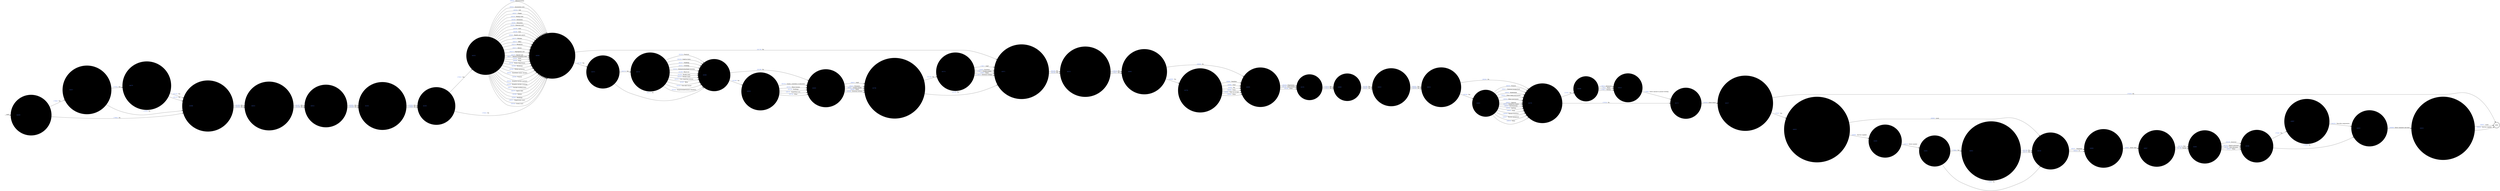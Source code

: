 digraph OLD_BARRICADE {
  rankdir=LR;
  node [shape = circle];
  START_NODE [label="", shape=none];
  START_NODE -> 44439 [label = "start"];
  END_NODE [label="END", shape="doublecircle"];
  44174 [label = < <FONT COLOR="royalblue">44174 </FONT> Who was detained in outside hospital? >, style="filled", color="#DDD"];
  44174 -> 45071 [label = < <FONT COLOR="royalblue">179077 </FONT> Staff >, style="filled", color="#DDD"];
  44174 -> 45071 [label = < <FONT COLOR="royalblue">179076 </FONT> Prisoners >, style="filled", color="#DDD"];
  44174 -> 45071 [label = < <FONT COLOR="royalblue">179073 </FONT> Civilian grades >, style="filled", color="#DDD"];
  44174 -> 45071 [label = < <FONT COLOR="royalblue">179075 </FONT> Police >, style="filled", color="#DDD"];
  44174 -> 45071 [label = < <FONT COLOR="royalblue">179074 </FONT> External civilians >, style="filled", color="#DDD"];
  44185 [label = < <FONT COLOR="royalblue">44185 </FONT> Has the prison service press office been informed? >, style="filled", color="#DDD"];
  44185 -> 44263 [label = < <FONT COLOR="royalblue">179100 </FONT> Yes >, style="filled", color="#DDD"];
  44185 -> 44263 [label = < <FONT COLOR="royalblue">179099 </FONT> No >, style="filled", color="#DDD"];
  44191 [label = < <FONT COLOR="royalblue">44191 </FONT> Was a door jack used? >, style="filled", color="#DDD"];
  44191 -> 44860 [label = < <FONT COLOR="royalblue">179116 </FONT> Yes >, style="filled", color="#DDD"];
  44191 -> 44860 [label = < <FONT COLOR="royalblue">179115 </FONT> No >, style="filled", color="#DDD"];
  44206 [label = < <FONT COLOR="royalblue">44206 </FONT> Was the system compromised? >, style="filled", color="#DDD"];
  44206 -> 44987 [label = < <FONT COLOR="royalblue">179185 </FONT> Yes >, style="filled", color="#DDD"];
  44206 -> 44632 [label = < <FONT COLOR="royalblue">179186 </FONT> No >, style="filled", color="#DDD"];
  44222 [label = < <FONT COLOR="royalblue">44222 </FONT> Are any staff on sick leave as a result of this incident? >, style="filled", color="#DDD"];
  44222 -> 44665 [label = < <FONT COLOR="royalblue">179218 </FONT> Yes >, style="filled", color="#DDD"];
  44222 -> 44665 [label = < <FONT COLOR="royalblue">179217 </FONT> No >, style="filled", color="#DDD"];
  44227 [label = < <FONT COLOR="royalblue">44227 </FONT> Was the telephone/it system shut down during the incident? >, style="filled", color="#DDD"];
  44227 -> 44629 [label = < <FONT COLOR="royalblue">179237 </FONT> Yes >, style="filled", color="#DDD"];
  44227 -> END_NODE [label = < <FONT COLOR="royalblue">179238 </FONT> No >, style="filled", color="#DDD"];
  44263 [label = < <FONT COLOR="royalblue">44263 </FONT> Is the location of the incident known? >, style="filled", color="#DDD"];
  44263 -> 44532 [label = < <FONT COLOR="royalblue">179352 </FONT> Yes >, style="filled", color="#DDD"];
  44263 -> 44938 [label = < <FONT COLOR="royalblue">179353 </FONT> No >, style="filled", color="#DDD"];
  44348 [label = < <FONT COLOR="royalblue">44348 </FONT> Describe the damage >, style="filled", color="#DDD"];
  44348 -> 44413 [label = < <FONT COLOR="royalblue">179670 </FONT> Extensive >, style="filled", color="#DDD"];
  44348 -> 44413 [label = < <FONT COLOR="royalblue">179671 </FONT> Minor >, style="filled", color="#DDD"];
  44348 -> 44413 [label = < <FONT COLOR="royalblue">179672 </FONT> Serious >, style="filled", color="#DDD"];
  44357 [label = < <FONT COLOR="royalblue">44357 </FONT> Is the incident the subject of a police investigation? >, style="filled", color="#DDD"];
  44357 -> 44879 [label = < <FONT COLOR="royalblue">179702 </FONT> Yes >, style="filled", color="#DDD"];
  44357 -> 45086 [label = < <FONT COLOR="royalblue">179703 </FONT> No >, style="filled", color="#DDD"];
  44378 [label = < <FONT COLOR="royalblue">44378 </FONT> Was damage caused to prison property? >, style="filled", color="#DDD"];
  44378 -> 44348 [label = < <FONT COLOR="royalblue">179782 </FONT> Yes >, style="filled", color="#DDD"];
  44378 -> 45171 [label = < <FONT COLOR="royalblue">179783 </FONT> No >, style="filled", color="#DDD"];
  44401 [label = < <FONT COLOR="royalblue">44401 </FONT> Was the keyword requested? >, style="filled", color="#DDD"];
  44401 -> 44932 [label = < <FONT COLOR="royalblue">179844 </FONT> Yes >, style="filled", color="#DDD"];
  44401 -> 44530 [label = < <FONT COLOR="royalblue">179845 </FONT> No >, style="filled", color="#DDD"];
  44413 [label = < <FONT COLOR="royalblue">44413 </FONT> Estimated cost of damage >, style="filled", color="#DDD"];
  44413 -> 45171 [label = < <FONT COLOR="royalblue">179884 </FONT> Enter amount in pound sterling >, style="filled", color="#DDD"];
  44439 [label = < <FONT COLOR="royalblue">44439 </FONT> Were the police informed of the incident? >, style="filled", color="#DDD"];
  44439 -> 44357 [label = < <FONT COLOR="royalblue">179942 </FONT> Yes >, style="filled", color="#DDD"];
  44439 -> 45086 [label = < <FONT COLOR="royalblue">179943 </FONT> No >, style="filled", color="#DDD"];
  44461 [label = < <FONT COLOR="royalblue">44461 </FONT> Describe weapons used >, style="filled", color="#DDD"];
  44461 -> 44378 [label = < <FONT COLOR="royalblue">180020 </FONT> Firearm >, style="filled", color="#DDD"];
  44461 -> 44378 [label = < <FONT COLOR="royalblue">180017 </FONT> Chemical incapacitant >, style="filled", color="#DDD"];
  44461 -> 44378 [label = < <FONT COLOR="royalblue">180022 </FONT> Knife/blade >, style="filled", color="#DDD"];
  44461 -> 44378 [label = < <FONT COLOR="royalblue">180025 </FONT> Other sharp instrument >, style="filled", color="#DDD"];
  44461 -> 44378 [label = < <FONT COLOR="royalblue">180016 </FONT> Blunt instrument >, style="filled", color="#DDD"];
  44461 -> 44378 [label = < <FONT COLOR="royalblue">180023 </FONT> Ligature >, style="filled", color="#DDD"];
  44461 -> 44378 [label = < <FONT COLOR="royalblue">180018 </FONT> Dangerous liquid >, style="filled", color="#DDD"];
  44461 -> 44378 [label = < <FONT COLOR="royalblue">180019 </FONT> Excreta/urine >, style="filled", color="#DDD"];
  44461 -> 44378 [label = < <FONT COLOR="royalblue">180026 </FONT> Spitting >, style="filled", color="#DDD"];
  44461 -> 44378 [label = < <FONT COLOR="royalblue">180021 </FONT> Food >, style="filled", color="#DDD"];
  44461 -> 44378 [label = < <FONT COLOR="royalblue">180028 </FONT> Thrown furniture >, style="filled", color="#DDD"];
  44461 -> 44378 [label = < <FONT COLOR="royalblue">180027 </FONT> Thrown equipment >, style="filled", color="#DDD"];
  44461 -> 44378 [label = < <FONT COLOR="royalblue">180024 </FONT> Other >, style="filled", color="#DDD"];
  44482 [label = < <FONT COLOR="royalblue">44482 </FONT> Quote the Vantive case number >, style="filled", color="#DDD"];
  44482 -> 44401 [label = < <FONT COLOR="royalblue">180153 </FONT> Enter number >, style="filled", color="#DDD"];
  44492 [label = < <FONT COLOR="royalblue">44492 </FONT> Who authorised the shut down? >, style="filled", color="#DDD"];
  44492 -> 44206 [label = < <FONT COLOR="royalblue">180186 </FONT> Governor >, style="filled", color="#DDD"];
  44492 -> 44206 [label = < <FONT COLOR="royalblue">180184 </FONT> Deputy governor >, style="filled", color="#DDD"];
  44492 -> 44206 [label = < <FONT COLOR="royalblue">180185 </FONT> Duty governor >, style="filled", color="#DDD"];
  44492 -> 44206 [label = < <FONT COLOR="royalblue">180187 </FONT> Other >, style="filled", color="#DDD"];
  44505 [label = < <FONT COLOR="royalblue">44505 </FONT> Describe how the incident was resolved >, style="filled", color="#DDD"];
  44505 -> 44191 [label = < <FONT COLOR="royalblue">180239 </FONT> Negotiation >, style="filled", color="#DDD"];
  44505 -> 44191 [label = < <FONT COLOR="royalblue">180238 </FONT> Intervention >, style="filled", color="#DDD"];
  44505 -> 44191 [label = < <FONT COLOR="royalblue">180240 </FONT> Other >, style="filled", color="#DDD"];
  44515 [label = < <FONT COLOR="royalblue">44515 </FONT> Were weapons used by the perpetrator? >, style="filled", color="#DDD"];
  44515 -> 44461 [label = < <FONT COLOR="royalblue">180264 </FONT> Yes >, style="filled", color="#DDD"];
  44515 -> 44378 [label = < <FONT COLOR="royalblue">180265 </FONT> No >, style="filled", color="#DDD"];
  44530 [label = < <FONT COLOR="royalblue">44530 </FONT> Indicate the nature of the shut down >, style="filled", color="#DDD"];
  44530 -> 44666 [label = < <FONT COLOR="royalblue">180351 </FONT> Telephony >, style="filled", color="#DDD"];
  44530 -> 44666 [label = < <FONT COLOR="royalblue">180350 </FONT> IT >, style="filled", color="#DDD"];
  44532 [label = < <FONT COLOR="royalblue">44532 </FONT> What was the location of the incident? >, style="filled", color="#DDD"];
  44532 -> 44938 [label = < <FONT COLOR="royalblue">180354 </FONT> Administration >, style="filled", color="#DDD"];
  44532 -> 44938 [label = < <FONT COLOR="royalblue">180355 </FONT> Association area >, style="filled", color="#DDD"];
  44532 -> 44938 [label = < <FONT COLOR="royalblue">180356 </FONT> Cell >, style="filled", color="#DDD"];
  44532 -> 44938 [label = < <FONT COLOR="royalblue">180357 </FONT> Chapel >, style="filled", color="#DDD"];
  44532 -> 44938 [label = < <FONT COLOR="royalblue">180359 </FONT> Dining room >, style="filled", color="#DDD"];
  44532 -> 44938 [label = < <FONT COLOR="royalblue">180360 </FONT> Dormitory >, style="filled", color="#DDD"];
  44532 -> 44938 [label = < <FONT COLOR="royalblue">180361 </FONT> Education >, style="filled", color="#DDD"];
  44532 -> 44938 [label = < <FONT COLOR="royalblue">180363 </FONT> Exercise yard >, style="filled", color="#DDD"];
  44532 -> 44938 [label = < <FONT COLOR="royalblue">180365 </FONT> Gate >, style="filled", color="#DDD"];
  44532 -> 44938 [label = < <FONT COLOR="royalblue">180366 </FONT> Gym >, style="filled", color="#DDD"];
  44532 -> 44938 [label = < <FONT COLOR="royalblue">180367 </FONT> Health care centre >, style="filled", color="#DDD"];
  44532 -> 44938 [label = < <FONT COLOR="royalblue">180370 </FONT> Kitchen >, style="filled", color="#DDD"];
  44532 -> 44938 [label = < <FONT COLOR="royalblue">180372 </FONT> Office >, style="filled", color="#DDD"];
  44532 -> 44938 [label = < <FONT COLOR="royalblue">180374 </FONT> Reception >, style="filled", color="#DDD"];
  44532 -> 44938 [label = < <FONT COLOR="royalblue">180375 </FONT> Recess >, style="filled", color="#DDD"];
  44532 -> 44938 [label = < <FONT COLOR="royalblue">180376 </FONT> Segregation unit >, style="filled", color="#DDD"];
  44532 -> 44938 [label = < <FONT COLOR="royalblue">180378 </FONT> Special unit >, style="filled", color="#DDD"];
  44532 -> 44938 [label = < <FONT COLOR="royalblue">180377 </FONT> Showers/changing room >, style="filled", color="#DDD"];
  44532 -> 44938 [label = < <FONT COLOR="royalblue">180381 </FONT> Visits >, style="filled", color="#DDD"];
  44532 -> 44938 [label = < <FONT COLOR="royalblue">180383 </FONT> Wing >, style="filled", color="#DDD"];
  44532 -> 44938 [label = < <FONT COLOR="royalblue">180385 </FONT> Works department >, style="filled", color="#DDD"];
  44532 -> 44938 [label = < <FONT COLOR="royalblue">180386 </FONT> Workshop >, style="filled", color="#DDD"];
  44532 -> 44938 [label = < <FONT COLOR="royalblue">180384 </FONT> Within perimeter >, style="filled", color="#DDD"];
  44532 -> 44938 [label = < <FONT COLOR="royalblue">180362 </FONT> Elsewhere (enter details) >, style="filled", color="#DDD"];
  44532 -> 44938 [label = < <FONT COLOR="royalblue">180364 </FONT> Funeral >, style="filled", color="#DDD"];
  44532 -> 44938 [label = < <FONT COLOR="royalblue">180368 </FONT> Hospital outside (patient) >, style="filled", color="#DDD"];
  44532 -> 44938 [label = < <FONT COLOR="royalblue">180369 </FONT> Hospital outside (visiting) >, style="filled", color="#DDD"];
  44532 -> 44938 [label = < <FONT COLOR="royalblue">180373 </FONT> Outside working party >, style="filled", color="#DDD"];
  44532 -> 44938 [label = < <FONT COLOR="royalblue">180379 </FONT> Sports field >, style="filled", color="#DDD"];
  44532 -> 44938 [label = < <FONT COLOR="royalblue">180380 </FONT> Vehicle >, style="filled", color="#DDD"];
  44532 -> 44938 [label = < <FONT COLOR="royalblue">180382 </FONT> Weddings >, style="filled", color="#DDD"];
  44532 -> 44938 [label = < <FONT COLOR="royalblue">180371 </FONT> Magistrates court >, style="filled", color="#DDD"];
  44532 -> 44938 [label = < <FONT COLOR="royalblue">180358 </FONT> Crown court >, style="filled", color="#DDD"];
  44563 [label = < <FONT COLOR="royalblue">44563 </FONT> Enter description of person(s) injured >, style="filled", color="#DDD"];
  44563 -> 44796 [label = < <FONT COLOR="royalblue">180471 </FONT> Staff >, style="filled", color="#DDD"];
  44563 -> 44796 [label = < <FONT COLOR="royalblue">180470 </FONT> Prisoners >, style="filled", color="#DDD"];
  44563 -> 44796 [label = < <FONT COLOR="royalblue">180467 </FONT> Civilian grades >, style="filled", color="#DDD"];
  44563 -> 44796 [label = < <FONT COLOR="royalblue">180469 </FONT> Police >, style="filled", color="#DDD"];
  44563 -> 44796 [label = < <FONT COLOR="royalblue">180468 </FONT> External civilians >, style="filled", color="#DDD"];
  44620 [label = < <FONT COLOR="royalblue">44620 </FONT> Was the system re-activated locally or by the it and t service supplier? >, style="filled", color="#DDD"];
  44620 -> END_NODE [label = < <FONT COLOR="royalblue">180657 </FONT> Local >, style="filled", color="#DDD"];
  44620 -> END_NODE [label = < <FONT COLOR="royalblue">180658 </FONT> Service supplier >, style="filled", color="#DDD"];
  44629 [label = < <FONT COLOR="royalblue">44629 </FONT> Was the telephone/it system shut down locally or by the service supplier? >, style="filled", color="#DDD"];
  44629 -> 44530 [label = < <FONT COLOR="royalblue">180692 </FONT> Local >, style="filled", color="#DDD"];
  44629 -> 44482 [label = < <FONT COLOR="royalblue">180691 </FONT> Service supplier >, style="filled", color="#DDD"];
  44632 [label = < <FONT COLOR="royalblue">44632 </FONT> When was the system re-activated? >, style="filled", color="#DDD"];
  44632 -> 44620 [label = < <FONT COLOR="royalblue">180698 </FONT> Enter comment and date >, style="filled", color="#DDD"];
  44634 [label = < <FONT COLOR="royalblue">44634 </FONT> Which minor injuries were sustained? >, style="filled", color="#DDD"];
  44634 -> 44563 [label = < <FONT COLOR="royalblue">180704 </FONT> Grazes, scratches or abrasions >, style="filled", color="#DDD"];
  44634 -> 44563 [label = < <FONT COLOR="royalblue">180705 </FONT> Minor bruises >, style="filled", color="#DDD"];
  44634 -> 44563 [label = < <FONT COLOR="royalblue">180708 </FONT> Swellings >, style="filled", color="#DDD"];
  44634 -> 44563 [label = < <FONT COLOR="royalblue">180707 </FONT> Superficial cuts >, style="filled", color="#DDD"];
  44634 -> 44563 [label = < <FONT COLOR="royalblue">180706 </FONT> Other >, style="filled", color="#DDD"];
  44665 [label = < <FONT COLOR="royalblue">44665 </FONT> Was there an apparent reason for the incident? >, style="filled", color="#DDD"];
  44665 -> 44704 [label = < <FONT COLOR="royalblue">180805 </FONT> Yes >, style="filled", color="#DDD"];
  44665 -> 44505 [label = < <FONT COLOR="royalblue">180806 </FONT> No >, style="filled", color="#DDD"];
  44666 [label = < <FONT COLOR="royalblue">44666 </FONT> What time was the system shut down? >, style="filled", color="#DDD"];
  44666 -> 44947 [label = < <FONT COLOR="royalblue">180807 </FONT> Enter time >, style="filled", color="#DDD"];
  44704 [label = < <FONT COLOR="royalblue">44704 </FONT> Describe the apparent reason for the incident >, style="filled", color="#DDD"];
  44704 -> 44505 [label = < <FONT COLOR="royalblue">180961 </FONT> Facilities >, style="filled", color="#DDD"];
  44704 -> 44505 [label = < <FONT COLOR="royalblue">180962 </FONT> Food >, style="filled", color="#DDD"];
  44704 -> 44505 [label = < <FONT COLOR="royalblue">180964 </FONT> Pay >, style="filled", color="#DDD"];
  44704 -> 44505 [label = < <FONT COLOR="royalblue">180966 </FONT> Visits >, style="filled", color="#DDD"];
  44704 -> 44505 [label = < <FONT COLOR="royalblue">180965 </FONT> Time out of cell >, style="filled", color="#DDD"];
  44704 -> 44505 [label = < <FONT COLOR="royalblue">180963 </FONT> Other >, style="filled", color="#DDD"];
  44722 [label = < <FONT COLOR="royalblue">44722 </FONT> Which serious injuries were sustained? >, style="filled", color="#DDD"];
  44722 -> 45083 [label = < <FONT COLOR="royalblue">181014 </FONT> Fracture >, style="filled", color="#DDD"];
  44722 -> 45083 [label = < <FONT COLOR="royalblue">181016 </FONT> Scald or burn >, style="filled", color="#DDD"];
  44722 -> 45083 [label = < <FONT COLOR="royalblue">181017 </FONT> Stabbing >, style="filled", color="#DDD"];
  44722 -> 45083 [label = < <FONT COLOR="royalblue">181011 </FONT> Crushing >, style="filled", color="#DDD"];
  44722 -> 45083 [label = < <FONT COLOR="royalblue">181013 </FONT> Extensive/multiple bruising >, style="filled", color="#DDD"];
  44722 -> 45083 [label = < <FONT COLOR="royalblue">181008 </FONT> Black eye >, style="filled", color="#DDD"];
  44722 -> 45083 [label = < <FONT COLOR="royalblue">181009 </FONT> Broken nose >, style="filled", color="#DDD"];
  44722 -> 45083 [label = < <FONT COLOR="royalblue">181010 </FONT> Broken teeth >, style="filled", color="#DDD"];
  44722 -> 45083 [label = < <FONT COLOR="royalblue">181012 </FONT> Cuts requiring sutures >, style="filled", color="#DDD"];
  44722 -> 45083 [label = < <FONT COLOR="royalblue">181007 </FONT> Bites >, style="filled", color="#DDD"];
  44722 -> 45083 [label = < <FONT COLOR="royalblue">181015 </FONT> Gun shot wound >, style="filled", color="#DDD"];
  44722 -> 45083 [label = < <FONT COLOR="royalblue">181018 </FONT> Temporary/permanent blindness >, style="filled", color="#DDD"];
  44796 [label = < <FONT COLOR="royalblue">44796 </FONT> Did injuries result in detention in outside hospital as an in-patient? >, style="filled", color="#DDD"];
  44796 -> 44174 [label = < <FONT COLOR="royalblue">181249 </FONT> Yes >, style="filled", color="#DDD"];
  44796 -> 45071 [label = < <FONT COLOR="royalblue">181250 </FONT> No >, style="filled", color="#DDD"];
  44816 [label = < <FONT COLOR="royalblue">44816 </FONT> Is the incident subject to a governor's adjudication? >, style="filled", color="#DDD"];
  44816 -> 44914 [label = < <FONT COLOR="royalblue">181297 </FONT> Yes >, style="filled", color="#DDD"];
  44816 -> 44914 [label = < <FONT COLOR="royalblue">181296 </FONT> No >, style="filled", color="#DDD"];
  44860 [label = < <FONT COLOR="royalblue">44860 </FONT> Were water hoses used? >, style="filled", color="#DDD"];
  44860 -> 45022 [label = < <FONT COLOR="royalblue">181438 </FONT> Yes >, style="filled", color="#DDD"];
  44860 -> 45022 [label = < <FONT COLOR="royalblue">181437 </FONT> No >, style="filled", color="#DDD"];
  44879 [label = < <FONT COLOR="royalblue">44879 </FONT> Has any prosecution taken place or is any pending? >, style="filled", color="#DDD"];
  44879 -> 45086 [label = < <FONT COLOR="royalblue">181516 </FONT> Yes >, style="filled", color="#DDD"];
  44879 -> 45086 [label = < <FONT COLOR="royalblue">181515 </FONT> No >, style="filled", color="#DDD"];
  44914 [label = < <FONT COLOR="royalblue">44914 </FONT> Is there any media interest in this incident? >, style="filled", color="#DDD"];
  44914 -> 44185 [label = < <FONT COLOR="royalblue">181631 </FONT> Yes >, style="filled", color="#DDD"];
  44914 -> 44185 [label = < <FONT COLOR="royalblue">181630 </FONT> No >, style="filled", color="#DDD"];
  44932 [label = < <FONT COLOR="royalblue">44932 </FONT> Has the service supplier been notified of a replacement keyword? >, style="filled", color="#DDD"];
  44932 -> 44530 [label = < <FONT COLOR="royalblue">181728 </FONT> Yes >, style="filled", color="#DDD"];
  44932 -> 44530 [label = < <FONT COLOR="royalblue">181727 </FONT> No >, style="filled", color="#DDD"];
  44938 [label = < <FONT COLOR="royalblue">44938 </FONT> Were any injuries received during this incident? >, style="filled", color="#DDD"];
  44938 -> 45075 [label = < <FONT COLOR="royalblue">181749 </FONT> Yes >, style="filled", color="#DDD"];
  44938 -> 45071 [label = < <FONT COLOR="royalblue">181750 </FONT> No >, style="filled", color="#DDD"];
  44947 [label = < <FONT COLOR="royalblue">44947 </FONT> Was this a full or partial shut down? >, style="filled", color="#DDD"];
  44947 -> 44492 [label = < <FONT COLOR="royalblue">181779 </FONT> Full >, style="filled", color="#DDD"];
  44947 -> 44492 [label = < <FONT COLOR="royalblue">181780 </FONT> Partial >, style="filled", color="#DDD"];
  44987 [label = < <FONT COLOR="royalblue">44987 </FONT> Describe what was compromised and by whom >, style="filled", color="#DDD"];
  44987 -> 44632 [label = < <FONT COLOR="royalblue">181924 </FONT> Describe compromise >, style="filled", color="#DDD"];
  45022 [label = < <FONT COLOR="royalblue">45022 </FONT> Was control and restraints employed? >, style="filled", color="#DDD"];
  45022 -> 44515 [label = < <FONT COLOR="royalblue">182031 </FONT> Yes >, style="filled", color="#DDD"];
  45022 -> 44515 [label = < <FONT COLOR="royalblue">182030 </FONT> No >, style="filled", color="#DDD"];
  45071 [label = < <FONT COLOR="royalblue">45071 </FONT> Are there any staff now off duty as a result of this incident? >, style="filled", color="#DDD"];
  45071 -> 44222 [label = < <FONT COLOR="royalblue">182259 </FONT> Yes >, style="filled", color="#DDD"];
  45071 -> 44222 [label = < <FONT COLOR="royalblue">182258 </FONT> No >, style="filled", color="#DDD"];
  45075 [label = < <FONT COLOR="royalblue">45075 </FONT> Was a serious injury sustained? >, style="filled", color="#DDD"];
  45075 -> 44722 [label = < <FONT COLOR="royalblue">182270 </FONT> Yes >, style="filled", color="#DDD"];
  45075 -> 45083 [label = < <FONT COLOR="royalblue">182271 </FONT> No >, style="filled", color="#DDD"];
  45083 [label = < <FONT COLOR="royalblue">45083 </FONT> Was a minor injury sustained? >, style="filled", color="#DDD"];
  45083 -> 44634 [label = < <FONT COLOR="royalblue">182288 </FONT> Yes >, style="filled", color="#DDD"];
  45083 -> 44563 [label = < <FONT COLOR="royalblue">182289 </FONT> No >, style="filled", color="#DDD"];
  45086 [label = < <FONT COLOR="royalblue">45086 </FONT> Is the incident the subject of an internal investigation? >, style="filled", color="#DDD"];
  45086 -> 44816 [label = < <FONT COLOR="royalblue">182296 </FONT> Yes >, style="filled", color="#DDD"];
  45086 -> 44816 [label = < <FONT COLOR="royalblue">182295 </FONT> No >, style="filled", color="#DDD"];
  45171 [label = < <FONT COLOR="royalblue">45171 </FONT> Duration of incident in hours >, style="filled", color="#DDD"];
  45171 -> 44227 [label = < <FONT COLOR="royalblue">182628 </FONT> Enter hours >, style="filled", color="#DDD"];
}
